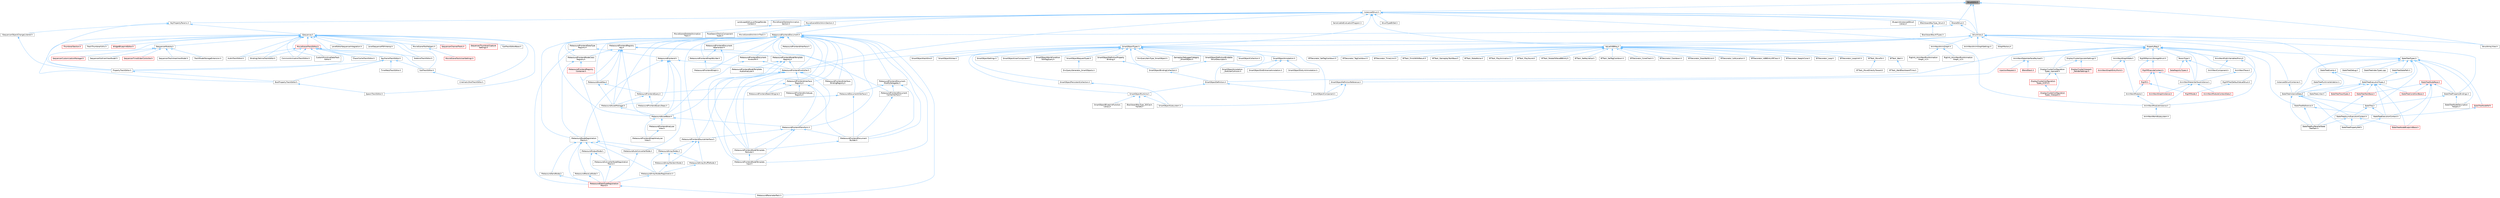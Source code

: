 digraph "StructUtils.h"
{
 // INTERACTIVE_SVG=YES
 // LATEX_PDF_SIZE
  bgcolor="transparent";
  edge [fontname=Helvetica,fontsize=10,labelfontname=Helvetica,labelfontsize=10];
  node [fontname=Helvetica,fontsize=10,shape=box,height=0.2,width=0.4];
  Node1 [id="Node000001",label="StructUtils.h",height=0.2,width=0.4,color="gray40", fillcolor="grey60", style="filled", fontcolor="black",tooltip=" "];
  Node1 -> Node2 [id="edge1_Node000001_Node000002",dir="back",color="steelblue1",style="solid",tooltip=" "];
  Node2 [id="Node000002",label="InstancedStruct.h",height=0.2,width=0.4,color="grey40", fillcolor="white", style="filled",URL="$d6/dc6/StructUtils_2InstancedStruct_8h.html",tooltip=" "];
  Node2 -> Node3 [id="edge2_Node000002_Node000003",dir="back",color="steelblue1",style="solid",tooltip=" "];
  Node3 [id="Node000003",label="AnimNextModuleInstance.h",height=0.2,width=0.4,color="grey40", fillcolor="white", style="filled",URL="$d7/dbe/AnimNextModuleInstance_8h.html",tooltip=" "];
  Node3 -> Node4 [id="edge3_Node000003_Node000004",dir="back",color="steelblue1",style="solid",tooltip=" "];
  Node4 [id="Node000004",label="AnimNextWorldSubsystem.h",height=0.2,width=0.4,color="grey40", fillcolor="white", style="filled",URL="$df/d2f/AnimNextWorldSubsystem_8h.html",tooltip=" "];
  Node2 -> Node5 [id="edge4_Node000002_Node000005",dir="back",color="steelblue1",style="solid",tooltip=" "];
  Node5 [id="Node000005",label="BlackboardKeyType_Struct.h",height=0.2,width=0.4,color="grey40", fillcolor="white", style="filled",URL="$da/df5/BlackboardKeyType__Struct_8h.html",tooltip=" "];
  Node5 -> Node6 [id="edge5_Node000005_Node000006",dir="back",color="steelblue1",style="solid",tooltip=" "];
  Node6 [id="Node000006",label="BlackboardKeyAllTypes.h",height=0.2,width=0.4,color="grey40", fillcolor="white", style="filled",URL="$d5/d34/BlackboardKeyAllTypes_8h.html",tooltip=" "];
  Node2 -> Node7 [id="edge6_Node000002_Node000007",dir="back",color="steelblue1",style="solid",tooltip=" "];
  Node7 [id="Node000007",label="BlueprintInstancedStruct\lLibrary.h",height=0.2,width=0.4,color="grey40", fillcolor="white", style="filled",URL="$d6/dbb/BlueprintInstancedStructLibrary_8h.html",tooltip=" "];
  Node2 -> Node8 [id="edge7_Node000002_Node000008",dir="back",color="steelblue1",style="solid",tooltip=" "];
  Node8 [id="Node000008",label="KeyPropertyParams.h",height=0.2,width=0.4,color="grey40", fillcolor="white", style="filled",URL="$d8/d86/KeyPropertyParams_8h.html",tooltip=" "];
  Node8 -> Node9 [id="edge8_Node000008_Node000009",dir="back",color="steelblue1",style="solid",tooltip=" "];
  Node9 [id="Node000009",label="ISequencer.h",height=0.2,width=0.4,color="grey40", fillcolor="white", style="filled",URL="$d7/d1d/ISequencer_8h.html",tooltip=" "];
  Node9 -> Node10 [id="edge9_Node000009_Node000010",dir="back",color="steelblue1",style="solid",tooltip=" "];
  Node10 [id="Node000010",label="AudioTrackEditor.h",height=0.2,width=0.4,color="grey40", fillcolor="white", style="filled",URL="$dd/d96/AudioTrackEditor_8h.html",tooltip=" "];
  Node9 -> Node11 [id="edge10_Node000009_Node000011",dir="back",color="steelblue1",style="solid",tooltip=" "];
  Node11 [id="Node000011",label="BindingLifetimeTrackEditor.h",height=0.2,width=0.4,color="grey40", fillcolor="white", style="filled",URL="$db/d3c/BindingLifetimeTrackEditor_8h.html",tooltip=" "];
  Node9 -> Node12 [id="edge11_Node000009_Node000012",dir="back",color="steelblue1",style="solid",tooltip=" "];
  Node12 [id="Node000012",label="BoolPropertyTrackEditor.h",height=0.2,width=0.4,color="grey40", fillcolor="white", style="filled",URL="$db/d07/BoolPropertyTrackEditor_8h.html",tooltip=" "];
  Node12 -> Node13 [id="edge12_Node000012_Node000013",dir="back",color="steelblue1",style="solid",tooltip=" "];
  Node13 [id="Node000013",label="SpawnTrackEditor.h",height=0.2,width=0.4,color="grey40", fillcolor="white", style="filled",URL="$d5/dac/SpawnTrackEditor_8h.html",tooltip=" "];
  Node9 -> Node14 [id="edge13_Node000009_Node000014",dir="back",color="steelblue1",style="solid",tooltip=" "];
  Node14 [id="Node000014",label="CinematicShotTrackEditor.h",height=0.2,width=0.4,color="grey40", fillcolor="white", style="filled",URL="$d3/d0c/CinematicShotTrackEditor_8h.html",tooltip=" "];
  Node9 -> Node15 [id="edge14_Node000009_Node000015",dir="back",color="steelblue1",style="solid",tooltip=" "];
  Node15 [id="Node000015",label="CommonAnimationTrackEditor.h",height=0.2,width=0.4,color="grey40", fillcolor="white", style="filled",URL="$d9/d6e/CommonAnimationTrackEditor_8h.html",tooltip=" "];
  Node9 -> Node16 [id="edge15_Node000009_Node000016",dir="back",color="steelblue1",style="solid",tooltip=" "];
  Node16 [id="Node000016",label="CustomPrimitiveDataTrack\lEditor.h",height=0.2,width=0.4,color="grey40", fillcolor="white", style="filled",URL="$dc/d8f/CustomPrimitiveDataTrackEditor_8h.html",tooltip=" "];
  Node9 -> Node17 [id="edge16_Node000009_Node000017",dir="back",color="steelblue1",style="solid",tooltip=" "];
  Node17 [id="Node000017",label="ISequencerModule.h",height=0.2,width=0.4,color="grey40", fillcolor="white", style="filled",URL="$d7/d3b/ISequencerModule_8h.html",tooltip=" "];
  Node17 -> Node18 [id="edge17_Node000017_Node000018",dir="back",color="steelblue1",style="solid",tooltip=" "];
  Node18 [id="Node000018",label="SequencerCustomizationManager.h",height=0.2,width=0.4,color="red", fillcolor="#FFF0F0", style="filled",URL="$dd/dea/SequencerCustomizationManager_8h.html",tooltip=" "];
  Node17 -> Node27 [id="edge18_Node000017_Node000027",dir="back",color="steelblue1",style="solid",tooltip=" "];
  Node27 [id="Node000027",label="SequencerOutlinerViewModel.h",height=0.2,width=0.4,color="grey40", fillcolor="white", style="filled",URL="$da/d12/SequencerOutlinerViewModel_8h.html",tooltip=" "];
  Node17 -> Node29 [id="edge19_Node000017_Node000029",dir="back",color="steelblue1",style="solid",tooltip=" "];
  Node29 [id="Node000029",label="SequencerTimeSliderController.h",height=0.2,width=0.4,color="red", fillcolor="#FFF0F0", style="filled",URL="$d3/d54/SequencerTimeSliderController_8h.html",tooltip=" "];
  Node17 -> Node28 [id="edge20_Node000017_Node000028",dir="back",color="steelblue1",style="solid",tooltip=" "];
  Node28 [id="Node000028",label="SequencerTrackAreaViewModel.h",height=0.2,width=0.4,color="grey40", fillcolor="white", style="filled",URL="$d9/dd2/SequencerTrackAreaViewModel_8h.html",tooltip=" "];
  Node17 -> Node31 [id="edge21_Node000017_Node000031",dir="back",color="steelblue1",style="solid",tooltip=" "];
  Node31 [id="Node000031",label="TrackModelStorageExtension.h",height=0.2,width=0.4,color="grey40", fillcolor="white", style="filled",URL="$d8/d98/TrackModelStorageExtension_8h.html",tooltip=" "];
  Node9 -> Node32 [id="edge22_Node000009_Node000032",dir="back",color="steelblue1",style="solid",tooltip=" "];
  Node32 [id="Node000032",label="KeyframeTrackEditor.h",height=0.2,width=0.4,color="grey40", fillcolor="white", style="filled",URL="$dd/d47/KeyframeTrackEditor_8h.html",tooltip=" "];
  Node32 -> Node12 [id="edge23_Node000032_Node000012",dir="back",color="steelblue1",style="solid",tooltip=" "];
  Node32 -> Node33 [id="edge24_Node000032_Node000033",dir="back",color="steelblue1",style="solid",tooltip=" "];
  Node33 [id="Node000033",label="PropertyTrackEditor.h",height=0.2,width=0.4,color="grey40", fillcolor="white", style="filled",URL="$da/d9a/PropertyTrackEditor_8h.html",tooltip=" "];
  Node33 -> Node12 [id="edge25_Node000033_Node000012",dir="back",color="steelblue1",style="solid",tooltip=" "];
  Node32 -> Node34 [id="edge26_Node000032_Node000034",dir="back",color="steelblue1",style="solid",tooltip=" "];
  Node34 [id="Node000034",label="SubTrackEditor.h",height=0.2,width=0.4,color="grey40", fillcolor="white", style="filled",URL="$d8/d5b/SubTrackEditor_8h.html",tooltip=" "];
  Node34 -> Node14 [id="edge27_Node000034_Node000014",dir="back",color="steelblue1",style="solid",tooltip=" "];
  Node32 -> Node35 [id="edge28_Node000032_Node000035",dir="back",color="steelblue1",style="solid",tooltip=" "];
  Node35 [id="Node000035",label="TimeWarpTrackEditor.h",height=0.2,width=0.4,color="grey40", fillcolor="white", style="filled",URL="$dc/d2e/TimeWarpTrackEditor_8h.html",tooltip=" "];
  Node9 -> Node36 [id="edge29_Node000009_Node000036",dir="back",color="steelblue1",style="solid",tooltip=" "];
  Node36 [id="Node000036",label="LevelEditorSequencerIntegration.h",height=0.2,width=0.4,color="grey40", fillcolor="white", style="filled",URL="$d5/d15/LevelEditorSequencerIntegration_8h.html",tooltip=" "];
  Node9 -> Node37 [id="edge30_Node000009_Node000037",dir="back",color="steelblue1",style="solid",tooltip=" "];
  Node37 [id="Node000037",label="LevelSequenceFBXInterop.h",height=0.2,width=0.4,color="grey40", fillcolor="white", style="filled",URL="$d7/d4f/LevelSequenceFBXInterop_8h.html",tooltip=" "];
  Node9 -> Node38 [id="edge31_Node000009_Node000038",dir="back",color="steelblue1",style="solid",tooltip=" "];
  Node38 [id="Node000038",label="MaterialTrackEditor.h",height=0.2,width=0.4,color="grey40", fillcolor="white", style="filled",URL="$d1/d9f/MaterialTrackEditor_8h.html",tooltip=" "];
  Node9 -> Node39 [id="edge32_Node000009_Node000039",dir="back",color="steelblue1",style="solid",tooltip=" "];
  Node39 [id="Node000039",label="MovieSceneToolHelpers.h",height=0.2,width=0.4,color="grey40", fillcolor="white", style="filled",URL="$d4/d0e/MovieSceneToolHelpers_8h.html",tooltip=" "];
  Node39 -> Node40 [id="edge33_Node000039_Node000040",dir="back",color="steelblue1",style="solid",tooltip=" "];
  Node40 [id="Node000040",label="MovieSceneToolsUserSettings.h",height=0.2,width=0.4,color="red", fillcolor="#FFF0F0", style="filled",URL="$d5/dab/MovieSceneToolsUserSettings_8h.html",tooltip=" "];
  Node9 -> Node44 [id="edge34_Node000009_Node000044",dir="back",color="steelblue1",style="solid",tooltip=" "];
  Node44 [id="Node000044",label="MovieSceneTrackEditor.h",height=0.2,width=0.4,color="red", fillcolor="#FFF0F0", style="filled",URL="$db/d6c/MovieSceneTrackEditor_8h.html",tooltip=" "];
  Node44 -> Node10 [id="edge35_Node000044_Node000010",dir="back",color="steelblue1",style="solid",tooltip=" "];
  Node44 -> Node11 [id="edge36_Node000044_Node000011",dir="back",color="steelblue1",style="solid",tooltip=" "];
  Node44 -> Node45 [id="edge37_Node000044_Node000045",dir="back",color="steelblue1",style="solid",tooltip=" "];
  Node45 [id="Node000045",label="ChaosCacheTrackEditor.h",height=0.2,width=0.4,color="grey40", fillcolor="white", style="filled",URL="$db/d36/ChaosCacheTrackEditor_8h.html",tooltip=" "];
  Node44 -> Node15 [id="edge38_Node000044_Node000015",dir="back",color="steelblue1",style="solid",tooltip=" "];
  Node44 -> Node16 [id="edge39_Node000044_Node000016",dir="back",color="steelblue1",style="solid",tooltip=" "];
  Node44 -> Node32 [id="edge40_Node000044_Node000032",dir="back",color="steelblue1",style="solid",tooltip=" "];
  Node44 -> Node38 [id="edge41_Node000044_Node000038",dir="back",color="steelblue1",style="solid",tooltip=" "];
  Node44 -> Node33 [id="edge42_Node000044_Node000033",dir="back",color="steelblue1",style="solid",tooltip=" "];
  Node44 -> Node34 [id="edge43_Node000044_Node000034",dir="back",color="steelblue1",style="solid",tooltip=" "];
  Node9 -> Node33 [id="edge44_Node000009_Node000033",dir="back",color="steelblue1",style="solid",tooltip=" "];
  Node9 -> Node63 [id="edge45_Node000009_Node000063",dir="back",color="steelblue1",style="solid",tooltip=" "];
  Node63 [id="Node000063",label="SequencerChannelTraits.h",height=0.2,width=0.4,color="red", fillcolor="#FFF0F0", style="filled",URL="$d6/db9/SequencerChannelTraits_8h.html",tooltip=" "];
  Node9 -> Node66 [id="edge46_Node000009_Node000066",dir="back",color="steelblue1",style="solid",tooltip=" "];
  Node66 [id="Node000066",label="SequencerThumbnailCapture\lSettings.h",height=0.2,width=0.4,color="red", fillcolor="#FFF0F0", style="filled",URL="$de/d05/SequencerThumbnailCaptureSettings_8h.html",tooltip=" "];
  Node9 -> Node13 [id="edge47_Node000009_Node000013",dir="back",color="steelblue1",style="solid",tooltip=" "];
  Node9 -> Node34 [id="edge48_Node000009_Node000034",dir="back",color="steelblue1",style="solid",tooltip=" "];
  Node9 -> Node68 [id="edge49_Node000009_Node000068",dir="back",color="steelblue1",style="solid",tooltip=" "];
  Node68 [id="Node000068",label="SubTrackEditorBase.h",height=0.2,width=0.4,color="grey40", fillcolor="white", style="filled",URL="$db/d33/SubTrackEditorBase_8h.html",tooltip=" "];
  Node9 -> Node43 [id="edge50_Node000009_Node000043",dir="back",color="steelblue1",style="solid",tooltip=" "];
  Node43 [id="Node000043",label="ThumbnailSection.h",height=0.2,width=0.4,color="red", fillcolor="#FFF0F0", style="filled",URL="$de/daf/ThumbnailSection_8h.html",tooltip=" "];
  Node9 -> Node69 [id="edge51_Node000009_Node000069",dir="back",color="steelblue1",style="solid",tooltip=" "];
  Node69 [id="Node000069",label="TrackThumbnailUtils.h",height=0.2,width=0.4,color="grey40", fillcolor="white", style="filled",URL="$dc/df4/TrackThumbnailUtils_8h.html",tooltip=" "];
  Node9 -> Node70 [id="edge52_Node000009_Node000070",dir="back",color="steelblue1",style="solid",tooltip=" "];
  Node70 [id="Node000070",label="WidgetBlueprintEditor.h",height=0.2,width=0.4,color="red", fillcolor="#FFF0F0", style="filled",URL="$d6/d04/WidgetBlueprintEditor_8h.html",tooltip=" "];
  Node8 -> Node74 [id="edge53_Node000008_Node000074",dir="back",color="steelblue1",style="solid",tooltip=" "];
  Node74 [id="Node000074",label="ISequencerObjectChangeListener.h",height=0.2,width=0.4,color="grey40", fillcolor="white", style="filled",URL="$dc/d0b/ISequencerObjectChangeListener_8h.html",tooltip=" "];
  Node74 -> Node33 [id="edge54_Node000074_Node000033",dir="back",color="steelblue1",style="solid",tooltip=" "];
  Node8 -> Node33 [id="edge55_Node000008_Node000033",dir="back",color="steelblue1",style="solid",tooltip=" "];
  Node2 -> Node75 [id="edge56_Node000002_Node000075",dir="back",color="steelblue1",style="solid",tooltip=" "];
  Node75 [id="Node000075",label="LandscapeEditLayerMergeRender\lContext.h",height=0.2,width=0.4,color="grey40", fillcolor="white", style="filled",URL="$d1/d40/LandscapeEditLayerMergeRenderContext_8h.html",tooltip=" "];
  Node2 -> Node76 [id="edge57_Node000002_Node000076",dir="back",color="steelblue1",style="solid",tooltip=" "];
  Node76 [id="Node000076",label="MetasoundFrontendController.h",height=0.2,width=0.4,color="grey40", fillcolor="white", style="filled",URL="$d0/d64/MetasoundFrontendController_8h.html",tooltip=" "];
  Node76 -> Node77 [id="edge58_Node000076_Node000077",dir="back",color="steelblue1",style="solid",tooltip=" "];
  Node77 [id="Node000077",label="MetasoundAssetBase.h",height=0.2,width=0.4,color="grey40", fillcolor="white", style="filled",URL="$d5/d81/MetasoundAssetBase_8h.html",tooltip=" "];
  Node77 -> Node78 [id="edge59_Node000077_Node000078",dir="back",color="steelblue1",style="solid",tooltip=" "];
  Node78 [id="Node000078",label="MetasoundFrontendAnalyzer\lView.h",height=0.2,width=0.4,color="grey40", fillcolor="white", style="filled",URL="$d0/d5e/MetasoundFrontendAnalyzerView_8h.html",tooltip=" "];
  Node78 -> Node79 [id="edge60_Node000078_Node000079",dir="back",color="steelblue1",style="solid",tooltip=" "];
  Node79 [id="Node000079",label="MetasoundFrontendGraphAnalyzer\lView.h",height=0.2,width=0.4,color="grey40", fillcolor="white", style="filled",URL="$d6/dd1/MetasoundFrontendGraphAnalyzerView_8h.html",tooltip=" "];
  Node77 -> Node79 [id="edge61_Node000077_Node000079",dir="back",color="steelblue1",style="solid",tooltip=" "];
  Node77 -> Node80 [id="edge62_Node000077_Node000080",dir="back",color="steelblue1",style="solid",tooltip=" "];
  Node80 [id="Node000080",label="MetasoundFrontendTransform.h",height=0.2,width=0.4,color="grey40", fillcolor="white", style="filled",URL="$dc/d48/MetasoundFrontendTransform_8h.html",tooltip=" "];
  Node80 -> Node81 [id="edge63_Node000080_Node000081",dir="back",color="steelblue1",style="solid",tooltip=" "];
  Node81 [id="Node000081",label="MetasoundFrontendDocument\lBuilder.h",height=0.2,width=0.4,color="grey40", fillcolor="white", style="filled",URL="$da/dfa/MetasoundFrontendDocumentBuilder_8h.html",tooltip=" "];
  Node81 -> Node82 [id="edge64_Node000081_Node000082",dir="back",color="steelblue1",style="solid",tooltip=" "];
  Node82 [id="Node000082",label="MetasoundFrontendNodeTemplate\lReroute.h",height=0.2,width=0.4,color="grey40", fillcolor="white", style="filled",URL="$d7/d33/MetasoundFrontendNodeTemplateReroute_8h.html",tooltip=" "];
  Node82 -> Node83 [id="edge65_Node000082_Node000083",dir="back",color="steelblue1",style="solid",tooltip=" "];
  Node83 [id="Node000083",label="MetasoundFrontendNodeTemplate\lInput.h",height=0.2,width=0.4,color="grey40", fillcolor="white", style="filled",URL="$d6/d69/MetasoundFrontendNodeTemplateInput_8h.html",tooltip=" "];
  Node80 -> Node83 [id="edge66_Node000080_Node000083",dir="back",color="steelblue1",style="solid",tooltip=" "];
  Node80 -> Node82 [id="edge67_Node000080_Node000082",dir="back",color="steelblue1",style="solid",tooltip=" "];
  Node80 -> Node84 [id="edge68_Node000080_Node000084",dir="back",color="steelblue1",style="solid",tooltip=" "];
  Node84 [id="Node000084",label="MetasoundFrontendSourceInterface.h",height=0.2,width=0.4,color="grey40", fillcolor="white", style="filled",URL="$de/db5/MetasoundFrontendSourceInterface_8h.html",tooltip=" "];
  Node84 -> Node85 [id="edge69_Node000084_Node000085",dir="back",color="steelblue1",style="solid",tooltip=" "];
  Node85 [id="Node000085",label="MetasoundArrayNodes.h",height=0.2,width=0.4,color="grey40", fillcolor="white", style="filled",URL="$de/d05/MetasoundArrayNodes_8h.html",tooltip=" "];
  Node85 -> Node86 [id="edge70_Node000085_Node000086",dir="back",color="steelblue1",style="solid",tooltip=" "];
  Node86 [id="Node000086",label="MetasoundArrayNodesRegistration.h",height=0.2,width=0.4,color="grey40", fillcolor="white", style="filled",URL="$d2/d35/MetasoundArrayNodesRegistration_8h.html",tooltip=" "];
  Node86 -> Node87 [id="edge71_Node000086_Node000087",dir="back",color="steelblue1",style="solid",tooltip=" "];
  Node87 [id="Node000087",label="MetasoundDataTypeRegistration\lMacro.h",height=0.2,width=0.4,color="red", fillcolor="#FFF0F0", style="filled",URL="$d1/d2b/MetasoundDataTypeRegistrationMacro_8h.html",tooltip=" "];
  Node87 -> Node103 [id="edge72_Node000087_Node000103",dir="back",color="steelblue1",style="solid",tooltip=" "];
  Node103 [id="Node000103",label="MetasoundParameterPack.h",height=0.2,width=0.4,color="grey40", fillcolor="white", style="filled",URL="$d8/d84/MetasoundParameterPack_8h.html",tooltip=" "];
  Node85 -> Node117 [id="edge73_Node000085_Node000117",dir="back",color="steelblue1",style="solid",tooltip=" "];
  Node117 [id="Node000117",label="MetasoundArrayRandomNode.h",height=0.2,width=0.4,color="grey40", fillcolor="white", style="filled",URL="$d3/d94/MetasoundArrayRandomNode_8h.html",tooltip=" "];
  Node117 -> Node86 [id="edge74_Node000117_Node000086",dir="back",color="steelblue1",style="solid",tooltip=" "];
  Node85 -> Node118 [id="edge75_Node000085_Node000118",dir="back",color="steelblue1",style="solid",tooltip=" "];
  Node118 [id="Node000118",label="MetasoundArrayShuffleNode.h",height=0.2,width=0.4,color="grey40", fillcolor="white", style="filled",URL="$db/dcb/MetasoundArrayShuffleNode_8h.html",tooltip=" "];
  Node118 -> Node86 [id="edge76_Node000118_Node000086",dir="back",color="steelblue1",style="solid",tooltip=" "];
  Node84 -> Node117 [id="edge77_Node000084_Node000117",dir="back",color="steelblue1",style="solid",tooltip=" "];
  Node84 -> Node118 [id="edge78_Node000084_Node000118",dir="back",color="steelblue1",style="solid",tooltip=" "];
  Node76 -> Node119 [id="edge79_Node000076_Node000119",dir="back",color="steelblue1",style="solid",tooltip=" "];
  Node119 [id="Node000119",label="MetasoundFrontendInterface\lBindingRegistry.h",height=0.2,width=0.4,color="grey40", fillcolor="white", style="filled",URL="$da/de4/MetasoundFrontendInterfaceBindingRegistry_8h.html",tooltip=" "];
  Node76 -> Node120 [id="edge80_Node000076_Node000120",dir="back",color="steelblue1",style="solid",tooltip=" "];
  Node120 [id="Node000120",label="MetasoundFrontendInterface\lRegistry.h",height=0.2,width=0.4,color="grey40", fillcolor="white", style="filled",URL="$d7/d91/MetasoundFrontendInterfaceRegistry_8h.html",tooltip=" "];
  Node120 -> Node121 [id="edge81_Node000120_Node000121",dir="back",color="steelblue1",style="solid",tooltip=" "];
  Node121 [id="Node000121",label="MetasoundFrontendArchetype\lRegistry.h",height=0.2,width=0.4,color="grey40", fillcolor="white", style="filled",URL="$db/d0e/MetasoundFrontendArchetypeRegistry_8h.html",tooltip=" "];
  Node120 -> Node81 [id="edge82_Node000120_Node000081",dir="back",color="steelblue1",style="solid",tooltip=" "];
  Node120 -> Node122 [id="edge83_Node000120_Node000122",dir="back",color="steelblue1",style="solid",tooltip=" "];
  Node122 [id="Node000122",label="MetasoundFrontendQuery.h",height=0.2,width=0.4,color="grey40", fillcolor="white", style="filled",URL="$d6/dba/MetasoundFrontendQuery_8h.html",tooltip=" "];
  Node122 -> Node123 [id="edge84_Node000122_Node000123",dir="back",color="steelblue1",style="solid",tooltip=" "];
  Node123 [id="Node000123",label="MetasoundAssetManager.h",height=0.2,width=0.4,color="grey40", fillcolor="white", style="filled",URL="$dd/da3/MetasoundAssetManager_8h.html",tooltip=" "];
  Node123 -> Node77 [id="edge85_Node000123_Node000077",dir="back",color="steelblue1",style="solid",tooltip=" "];
  Node122 -> Node124 [id="edge86_Node000122_Node000124",dir="back",color="steelblue1",style="solid",tooltip=" "];
  Node124 [id="Node000124",label="MetasoundFrontendQuerySteps.h",height=0.2,width=0.4,color="grey40", fillcolor="white", style="filled",URL="$d1/d63/MetasoundFrontendQuerySteps_8h.html",tooltip=" "];
  Node120 -> Node125 [id="edge87_Node000120_Node000125",dir="back",color="steelblue1",style="solid",tooltip=" "];
  Node125 [id="Node000125",label="MetasoundFrontendSearchEngine.h",height=0.2,width=0.4,color="grey40", fillcolor="white", style="filled",URL="$d3/de8/MetasoundFrontendSearchEngine_8h.html",tooltip=" "];
  Node120 -> Node80 [id="edge88_Node000120_Node000080",dir="back",color="steelblue1",style="solid",tooltip=" "];
  Node76 -> Node83 [id="edge89_Node000076_Node000083",dir="back",color="steelblue1",style="solid",tooltip=" "];
  Node76 -> Node82 [id="edge90_Node000076_Node000082",dir="back",color="steelblue1",style="solid",tooltip=" "];
  Node76 -> Node84 [id="edge91_Node000076_Node000084",dir="back",color="steelblue1",style="solid",tooltip=" "];
  Node76 -> Node80 [id="edge92_Node000076_Node000080",dir="back",color="steelblue1",style="solid",tooltip=" "];
  Node2 -> Node126 [id="edge93_Node000002_Node000126",dir="back",color="steelblue1",style="solid",tooltip=" "];
  Node126 [id="Node000126",label="MetasoundFrontendDocument.h",height=0.2,width=0.4,color="grey40", fillcolor="white", style="filled",URL="$d2/de7/MetasoundFrontendDocument_8h.html",tooltip=" "];
  Node126 -> Node77 [id="edge94_Node000126_Node000077",dir="back",color="steelblue1",style="solid",tooltip=" "];
  Node126 -> Node127 [id="edge95_Node000126_Node000127",dir="back",color="steelblue1",style="solid",tooltip=" "];
  Node127 [id="Node000127",label="MetasoundAssetKey.h",height=0.2,width=0.4,color="grey40", fillcolor="white", style="filled",URL="$d9/d63/MetasoundAssetKey_8h.html",tooltip=" "];
  Node127 -> Node123 [id="edge96_Node000127_Node000123",dir="back",color="steelblue1",style="solid",tooltip=" "];
  Node127 -> Node122 [id="edge97_Node000127_Node000122",dir="back",color="steelblue1",style="solid",tooltip=" "];
  Node126 -> Node123 [id="edge98_Node000126_Node000123",dir="back",color="steelblue1",style="solid",tooltip=" "];
  Node126 -> Node128 [id="edge99_Node000126_Node000128",dir="back",color="steelblue1",style="solid",tooltip=" "];
  Node128 [id="Node000128",label="MetasoundDocumentInterface.h",height=0.2,width=0.4,color="grey40", fillcolor="white", style="filled",URL="$dd/dfb/MetasoundDocumentInterface_8h.html",tooltip=" "];
  Node128 -> Node123 [id="edge100_Node000128_Node000123",dir="back",color="steelblue1",style="solid",tooltip=" "];
  Node128 -> Node81 [id="edge101_Node000128_Node000081",dir="back",color="steelblue1",style="solid",tooltip=" "];
  Node126 -> Node129 [id="edge102_Node000126_Node000129",dir="back",color="steelblue1",style="solid",tooltip=" "];
  Node129 [id="Node000129",label="MetasoundFrontend.h",height=0.2,width=0.4,color="grey40", fillcolor="white", style="filled",URL="$d4/d31/MetasoundFrontend_8h.html",tooltip=" "];
  Node129 -> Node77 [id="edge103_Node000129_Node000077",dir="back",color="steelblue1",style="solid",tooltip=" "];
  Node129 -> Node130 [id="edge104_Node000129_Node000130",dir="back",color="steelblue1",style="solid",tooltip=" "];
  Node130 [id="Node000130",label="MetasoundAutoConverterNode.h",height=0.2,width=0.4,color="grey40", fillcolor="white", style="filled",URL="$de/d7e/MetasoundAutoConverterNode_8h.html",tooltip=" "];
  Node130 -> Node87 [id="edge105_Node000130_Node000087",dir="back",color="steelblue1",style="solid",tooltip=" "];
  Node129 -> Node76 [id="edge106_Node000129_Node000076",dir="back",color="steelblue1",style="solid",tooltip=" "];
  Node129 -> Node124 [id="edge107_Node000129_Node000124",dir="back",color="steelblue1",style="solid",tooltip=" "];
  Node129 -> Node131 [id="edge108_Node000129_Node000131",dir="back",color="steelblue1",style="solid",tooltip=" "];
  Node131 [id="Node000131",label="MetasoundNodeRegistration\lMacro.h",height=0.2,width=0.4,color="grey40", fillcolor="white", style="filled",URL="$d3/d0b/MetasoundNodeRegistrationMacro_8h.html",tooltip=" "];
  Node131 -> Node85 [id="edge109_Node000131_Node000085",dir="back",color="steelblue1",style="solid",tooltip=" "];
  Node131 -> Node86 [id="edge110_Node000131_Node000086",dir="back",color="steelblue1",style="solid",tooltip=" "];
  Node131 -> Node130 [id="edge111_Node000131_Node000130",dir="back",color="steelblue1",style="solid",tooltip=" "];
  Node131 -> Node87 [id="edge112_Node000131_Node000087",dir="back",color="steelblue1",style="solid",tooltip=" "];
  Node131 -> Node132 [id="edge113_Node000131_Node000132",dir="back",color="steelblue1",style="solid",tooltip=" "];
  Node132 [id="Node000132",label="MetasoundOutputNode.h",height=0.2,width=0.4,color="grey40", fillcolor="white", style="filled",URL="$d5/d06/MetasoundOutputNode_8h.html",tooltip=" "];
  Node132 -> Node133 [id="edge114_Node000132_Node000133",dir="back",color="steelblue1",style="solid",tooltip=" "];
  Node133 [id="Node000133",label="MetasoundConverterNodeRegistration\lMacro.h",height=0.2,width=0.4,color="grey40", fillcolor="white", style="filled",URL="$d1/de5/MetasoundConverterNodeRegistrationMacro_8h.html",tooltip=" "];
  Node133 -> Node87 [id="edge115_Node000133_Node000087",dir="back",color="steelblue1",style="solid",tooltip=" "];
  Node132 -> Node87 [id="edge116_Node000132_Node000087",dir="back",color="steelblue1",style="solid",tooltip=" "];
  Node131 -> Node134 [id="edge117_Node000131_Node000134",dir="back",color="steelblue1",style="solid",tooltip=" "];
  Node134 [id="Node000134",label="MetasoundReceiveNode.h",height=0.2,width=0.4,color="grey40", fillcolor="white", style="filled",URL="$d3/d08/MetasoundReceiveNode_8h.html",tooltip=" "];
  Node134 -> Node87 [id="edge118_Node000134_Node000087",dir="back",color="steelblue1",style="solid",tooltip=" "];
  Node131 -> Node135 [id="edge119_Node000131_Node000135",dir="back",color="steelblue1",style="solid",tooltip=" "];
  Node135 [id="Node000135",label="MetasoundSendNode.h",height=0.2,width=0.4,color="grey40", fillcolor="white", style="filled",URL="$dc/dca/MetasoundSendNode_8h.html",tooltip=" "];
  Node135 -> Node87 [id="edge120_Node000135_Node000087",dir="back",color="steelblue1",style="solid",tooltip=" "];
  Node126 -> Node76 [id="edge121_Node000126_Node000076",dir="back",color="steelblue1",style="solid",tooltip=" "];
  Node126 -> Node136 [id="edge122_Node000126_Node000136",dir="back",color="steelblue1",style="solid",tooltip=" "];
  Node136 [id="Node000136",label="MetasoundFrontendDataType\lRegistry.h",height=0.2,width=0.4,color="grey40", fillcolor="white", style="filled",URL="$d3/d48/MetasoundFrontendDataTypeRegistry_8h.html",tooltip=" "];
  Node136 -> Node87 [id="edge123_Node000136_Node000087",dir="back",color="steelblue1",style="solid",tooltip=" "];
  Node136 -> Node129 [id="edge124_Node000136_Node000129",dir="back",color="steelblue1",style="solid",tooltip=" "];
  Node126 -> Node137 [id="edge125_Node000126_Node000137",dir="back",color="steelblue1",style="solid",tooltip=" "];
  Node137 [id="Node000137",label="MetasoundFrontendDocument\lAccessPtr.h",height=0.2,width=0.4,color="grey40", fillcolor="white", style="filled",URL="$d6/daa/MetasoundFrontendDocumentAccessPtr_8h.html",tooltip=" "];
  Node137 -> Node77 [id="edge126_Node000137_Node000077",dir="back",color="steelblue1",style="solid",tooltip=" "];
  Node137 -> Node76 [id="edge127_Node000137_Node000076",dir="back",color="steelblue1",style="solid",tooltip=" "];
  Node126 -> Node81 [id="edge128_Node000126_Node000081",dir="back",color="steelblue1",style="solid",tooltip=" "];
  Node126 -> Node138 [id="edge129_Node000126_Node000138",dir="back",color="steelblue1",style="solid",tooltip=" "];
  Node138 [id="Node000138",label="MetasoundFrontendDocument\lIdGenerator.h",height=0.2,width=0.4,color="grey40", fillcolor="white", style="filled",URL="$dc/d7e/MetasoundFrontendDocumentIdGenerator_8h.html",tooltip=" "];
  Node138 -> Node139 [id="edge130_Node000138_Node000139",dir="back",color="steelblue1",style="solid",tooltip=" "];
  Node139 [id="Node000139",label="MetasoundFrontendGraph.h",height=0.2,width=0.4,color="grey40", fillcolor="white", style="filled",URL="$db/d4b/MetasoundFrontendGraph_8h.html",tooltip=" "];
  Node138 -> Node140 [id="edge131_Node000138_Node000140",dir="back",color="steelblue1",style="solid",tooltip=" "];
  Node140 [id="Node000140",label="MetasoundFrontendGraphBuilder.h",height=0.2,width=0.4,color="grey40", fillcolor="white", style="filled",URL="$d4/d98/MetasoundFrontendGraphBuilder_8h.html",tooltip=" "];
  Node140 -> Node139 [id="edge132_Node000140_Node000139",dir="back",color="steelblue1",style="solid",tooltip=" "];
  Node126 -> Node141 [id="edge133_Node000126_Node000141",dir="back",color="steelblue1",style="solid",tooltip=" "];
  Node141 [id="Node000141",label="MetasoundFrontendDocument\lModifyDelegates.h",height=0.2,width=0.4,color="grey40", fillcolor="white", style="filled",URL="$d8/dfc/MetasoundFrontendDocumentModifyDelegates_8h.html",tooltip=" "];
  Node141 -> Node128 [id="edge134_Node000141_Node000128",dir="back",color="steelblue1",style="solid",tooltip=" "];
  Node141 -> Node81 [id="edge135_Node000141_Node000081",dir="back",color="steelblue1",style="solid",tooltip=" "];
  Node141 -> Node142 [id="edge136_Node000141_Node000142",dir="back",color="steelblue1",style="solid",tooltip=" "];
  Node142 [id="Node000142",label="MetasoundFrontendDocument\lCacheInterface.h",height=0.2,width=0.4,color="grey40", fillcolor="white", style="filled",URL="$d9/d74/MetasoundFrontendDocumentCacheInterface_8h.html",tooltip=" "];
  Node142 -> Node81 [id="edge137_Node000142_Node000081",dir="back",color="steelblue1",style="solid",tooltip=" "];
  Node126 -> Node139 [id="edge138_Node000126_Node000139",dir="back",color="steelblue1",style="solid",tooltip=" "];
  Node126 -> Node140 [id="edge139_Node000126_Node000140",dir="back",color="steelblue1",style="solid",tooltip=" "];
  Node126 -> Node143 [id="edge140_Node000126_Node000143",dir="back",color="steelblue1",style="solid",tooltip=" "];
  Node143 [id="Node000143",label="MetasoundFrontendInterface.h",height=0.2,width=0.4,color="grey40", fillcolor="white", style="filled",URL="$df/d45/MetasoundFrontendInterface_8h.html",tooltip=" "];
  Node126 -> Node119 [id="edge141_Node000126_Node000119",dir="back",color="steelblue1",style="solid",tooltip=" "];
  Node126 -> Node120 [id="edge142_Node000126_Node000120",dir="back",color="steelblue1",style="solid",tooltip=" "];
  Node126 -> Node144 [id="edge143_Node000126_Node000144",dir="back",color="steelblue1",style="solid",tooltip=" "];
  Node144 [id="Node000144",label="MetasoundFrontendNodeClass\lRegistry.h",height=0.2,width=0.4,color="grey40", fillcolor="white", style="filled",URL="$d3/d29/MetasoundFrontendNodeClassRegistry_8h.html",tooltip=" "];
  Node144 -> Node145 [id="edge144_Node000144_Node000145",dir="back",color="steelblue1",style="solid",tooltip=" "];
  Node145 [id="Node000145",label="MetasoundFrontendRegistry\lContainer.h",height=0.2,width=0.4,color="red", fillcolor="#FFF0F0", style="filled",URL="$dd/d2f/MetasoundFrontendRegistryContainer_8h.html",tooltip=" "];
  Node144 -> Node131 [id="edge145_Node000144_Node000131",dir="back",color="steelblue1",style="solid",tooltip=" "];
  Node126 -> Node83 [id="edge146_Node000126_Node000083",dir="back",color="steelblue1",style="solid",tooltip=" "];
  Node126 -> Node148 [id="edge147_Node000126_Node000148",dir="back",color="steelblue1",style="solid",tooltip=" "];
  Node148 [id="Node000148",label="MetasoundFrontendNodeTemplate\lRegistry.h",height=0.2,width=0.4,color="grey40", fillcolor="white", style="filled",URL="$d8/da9/MetasoundFrontendNodeTemplateRegistry_8h.html",tooltip=" "];
  Node148 -> Node76 [id="edge148_Node000148_Node000076",dir="back",color="steelblue1",style="solid",tooltip=" "];
  Node148 -> Node149 [id="edge149_Node000148_Node000149",dir="back",color="steelblue1",style="solid",tooltip=" "];
  Node149 [id="Node000149",label="MetasoundFrontendNodeTemplate\lAudioAnalyzer.h",height=0.2,width=0.4,color="grey40", fillcolor="white", style="filled",URL="$d7/dea/MetasoundFrontendNodeTemplateAudioAnalyzer_8h.html",tooltip=" "];
  Node148 -> Node83 [id="edge150_Node000148_Node000083",dir="back",color="steelblue1",style="solid",tooltip=" "];
  Node148 -> Node82 [id="edge151_Node000148_Node000082",dir="back",color="steelblue1",style="solid",tooltip=" "];
  Node126 -> Node82 [id="edge152_Node000126_Node000082",dir="back",color="steelblue1",style="solid",tooltip=" "];
  Node126 -> Node122 [id="edge153_Node000126_Node000122",dir="back",color="steelblue1",style="solid",tooltip=" "];
  Node126 -> Node150 [id="edge154_Node000126_Node000150",dir="back",color="steelblue1",style="solid",tooltip=" "];
  Node150 [id="Node000150",label="MetasoundFrontendRegistry\lKey.h",height=0.2,width=0.4,color="grey40", fillcolor="white", style="filled",URL="$d2/dfa/MetasoundFrontendRegistryKey_8h.html",tooltip=" "];
  Node150 -> Node77 [id="edge155_Node000150_Node000077",dir="back",color="steelblue1",style="solid",tooltip=" "];
  Node150 -> Node127 [id="edge156_Node000150_Node000127",dir="back",color="steelblue1",style="solid",tooltip=" "];
  Node150 -> Node123 [id="edge157_Node000150_Node000123",dir="back",color="steelblue1",style="solid",tooltip=" "];
  Node150 -> Node133 [id="edge158_Node000150_Node000133",dir="back",color="steelblue1",style="solid",tooltip=" "];
  Node150 -> Node142 [id="edge159_Node000150_Node000142",dir="back",color="steelblue1",style="solid",tooltip=" "];
  Node150 -> Node144 [id="edge160_Node000150_Node000144",dir="back",color="steelblue1",style="solid",tooltip=" "];
  Node150 -> Node148 [id="edge161_Node000150_Node000148",dir="back",color="steelblue1",style="solid",tooltip=" "];
  Node126 -> Node125 [id="edge162_Node000126_Node000125",dir="back",color="steelblue1",style="solid",tooltip=" "];
  Node126 -> Node84 [id="edge163_Node000126_Node000084",dir="back",color="steelblue1",style="solid",tooltip=" "];
  Node126 -> Node80 [id="edge164_Node000126_Node000080",dir="back",color="steelblue1",style="solid",tooltip=" "];
  Node126 -> Node131 [id="edge165_Node000126_Node000131",dir="back",color="steelblue1",style="solid",tooltip=" "];
  Node126 -> Node103 [id="edge166_Node000126_Node000103",dir="back",color="steelblue1",style="solid",tooltip=" "];
  Node2 -> Node151 [id="edge167_Node000002_Node000151",dir="back",color="steelblue1",style="solid",tooltip=" "];
  Node151 [id="Node000151",label="MovieSceneSkeletalAnimation\lSection.h",height=0.2,width=0.4,color="grey40", fillcolor="white", style="filled",URL="$de/d52/MovieSceneSkeletalAnimationSection_8h.html",tooltip=" "];
  Node151 -> Node152 [id="edge168_Node000151_Node000152",dir="back",color="steelblue1",style="solid",tooltip=" "];
  Node152 [id="Node000152",label="MovieSceneSkeletalAnimation\lTrack.h",height=0.2,width=0.4,color="grey40", fillcolor="white", style="filled",URL="$d1/dcb/MovieSceneSkeletalAnimationTrack_8h.html",tooltip=" "];
  Node2 -> Node153 [id="edge169_Node000002_Node000153",dir="back",color="steelblue1",style="solid",tooltip=" "];
  Node153 [id="Node000153",label="MovieSceneStitchAnimSection.h",height=0.2,width=0.4,color="grey40", fillcolor="white", style="filled",URL="$de/d74/MovieSceneStitchAnimSection_8h.html",tooltip=" "];
  Node153 -> Node154 [id="edge170_Node000153_Node000154",dir="back",color="steelblue1",style="solid",tooltip=" "];
  Node154 [id="Node000154",label="MovieSceneStitchAnimTrack.h",height=0.2,width=0.4,color="grey40", fillcolor="white", style="filled",URL="$d3/d17/MovieSceneStitchAnimTrack_8h.html",tooltip=" "];
  Node153 -> Node155 [id="edge171_Node000153_Node000155",dir="back",color="steelblue1",style="solid",tooltip=" "];
  Node155 [id="Node000155",label="PoseSearchTracksComponent\lTypes.h",height=0.2,width=0.4,color="grey40", fillcolor="white", style="filled",URL="$d8/d7d/PoseSearchTracksComponentTypes_8h.html",tooltip=" "];
  Node2 -> Node156 [id="edge172_Node000002_Node000156",dir="back",color="steelblue1",style="solid",tooltip=" "];
  Node156 [id="Node000156",label="SerializableEvaluationProgram.h",height=0.2,width=0.4,color="grey40", fillcolor="white", style="filled",URL="$d8/d79/SerializableEvaluationProgram_8h.html",tooltip=" "];
  Node2 -> Node157 [id="edge173_Node000002_Node000157",dir="back",color="steelblue1",style="solid",tooltip=" "];
  Node157 [id="Node000157",label="SharedStruct.h",height=0.2,width=0.4,color="grey40", fillcolor="white", style="filled",URL="$d6/da1/StructUtils_2SharedStruct_8h.html",tooltip=" "];
  Node157 -> Node126 [id="edge174_Node000157_Node000126",dir="back",color="steelblue1",style="solid",tooltip=" "];
  Node157 -> Node158 [id="edge175_Node000157_Node000158",dir="back",color="steelblue1",style="solid",tooltip=" "];
  Node158 [id="Node000158",label="StructView.h",height=0.2,width=0.4,color="grey40", fillcolor="white", style="filled",URL="$d6/d2a/StructUtils_2StructView_8h.html",tooltip=" "];
  Node158 -> Node159 [id="edge176_Node000158_Node000159",dir="back",color="steelblue1",style="solid",tooltip=" "];
  Node159 [id="Node000159",label="AnimNextAnimGraph.h",height=0.2,width=0.4,color="grey40", fillcolor="white", style="filled",URL="$df/daf/AnimNextAnimGraph_8h.html",tooltip=" "];
  Node159 -> Node160 [id="edge177_Node000159_Node000160",dir="back",color="steelblue1",style="solid",tooltip=" "];
  Node160 [id="Node000160",label="RigUnit_AnimNextRunAnimation\lGraph_v1.h",height=0.2,width=0.4,color="grey40", fillcolor="white", style="filled",URL="$d1/df7/RigUnit__AnimNextRunAnimationGraph__v1_8h.html",tooltip=" "];
  Node159 -> Node161 [id="edge178_Node000159_Node000161",dir="back",color="steelblue1",style="solid",tooltip=" "];
  Node161 [id="Node000161",label="RigUnit_AnimNextRunAnimation\lGraph_v2.h",height=0.2,width=0.4,color="grey40", fillcolor="white", style="filled",URL="$d6/d84/RigUnit__AnimNextRunAnimationGraph__v2_8h.html",tooltip=" "];
  Node158 -> Node162 [id="edge179_Node000158_Node000162",dir="back",color="steelblue1",style="solid",tooltip=" "];
  Node162 [id="Node000162",label="AnimNextAnimGraphSettings.h",height=0.2,width=0.4,color="grey40", fillcolor="white", style="filled",URL="$d9/da8/AnimNextAnimGraphSettings_8h.html",tooltip=" "];
  Node158 -> Node163 [id="edge180_Node000158_Node000163",dir="back",color="steelblue1",style="solid",tooltip=" "];
  Node163 [id="Node000163",label="IGraphFactory.h",height=0.2,width=0.4,color="grey40", fillcolor="white", style="filled",URL="$d0/d51/IGraphFactory_8h.html",tooltip=" "];
  Node158 -> Node164 [id="edge181_Node000158_Node000164",dir="back",color="steelblue1",style="solid",tooltip=" "];
  Node164 [id="Node000164",label="InstancedStructContainer.h",height=0.2,width=0.4,color="grey40", fillcolor="white", style="filled",URL="$dc/df3/StructUtils_2InstancedStructContainer_8h.html",tooltip=" "];
  Node164 -> Node165 [id="edge182_Node000164_Node000165",dir="back",color="steelblue1",style="solid",tooltip=" "];
  Node165 [id="Node000165",label="StateTreeInstanceData.h",height=0.2,width=0.4,color="grey40", fillcolor="white", style="filled",URL="$de/da1/StateTreeInstanceData_8h.html",tooltip=" "];
  Node165 -> Node166 [id="edge183_Node000165_Node000166",dir="back",color="steelblue1",style="solid",tooltip=" "];
  Node166 [id="Node000166",label="StateTree.h",height=0.2,width=0.4,color="grey40", fillcolor="white", style="filled",URL="$de/d30/StateTree_8h.html",tooltip=" "];
  Node166 -> Node167 [id="edge184_Node000166_Node000167",dir="back",color="steelblue1",style="solid",tooltip=" "];
  Node167 [id="Node000167",label="StateTreeAsyncExecutionContext.h",height=0.2,width=0.4,color="grey40", fillcolor="white", style="filled",URL="$dd/d7b/StateTreeAsyncExecutionContext_8h.html",tooltip=" "];
  Node167 -> Node168 [id="edge185_Node000167_Node000168",dir="back",color="steelblue1",style="solid",tooltip=" "];
  Node168 [id="Node000168",label="StateTreeNodeBlueprintBase.h",height=0.2,width=0.4,color="red", fillcolor="#FFF0F0", style="filled",URL="$d8/d2c/StateTreeNodeBlueprintBase_8h.html",tooltip=" "];
  Node167 -> Node173 [id="edge186_Node000167_Node000173",dir="back",color="steelblue1",style="solid",tooltip=" "];
  Node173 [id="Node000173",label="StateTreePropertyRef.h",height=0.2,width=0.4,color="grey40", fillcolor="white", style="filled",URL="$dd/dae/StateTreePropertyRef_8h.html",tooltip=" "];
  Node167 -> Node174 [id="edge187_Node000167_Node000174",dir="back",color="steelblue1",style="solid",tooltip=" "];
  Node174 [id="Node000174",label="StateTreeRunParallelState\lTreeTask.h",height=0.2,width=0.4,color="grey40", fillcolor="white", style="filled",URL="$d0/d11/StateTreeRunParallelStateTreeTask_8h.html",tooltip=" "];
  Node166 -> Node175 [id="edge188_Node000166_Node000175",dir="back",color="steelblue1",style="solid",tooltip=" "];
  Node175 [id="Node000175",label="StateTreeExecutionContext.h",height=0.2,width=0.4,color="grey40", fillcolor="white", style="filled",URL="$d0/d75/StateTreeExecutionContext_8h.html",tooltip=" "];
  Node175 -> Node173 [id="edge189_Node000175_Node000173",dir="back",color="steelblue1",style="solid",tooltip=" "];
  Node165 -> Node167 [id="edge190_Node000165_Node000167",dir="back",color="steelblue1",style="solid",tooltip=" "];
  Node165 -> Node173 [id="edge191_Node000165_Node000173",dir="back",color="steelblue1",style="solid",tooltip=" "];
  Node165 -> Node174 [id="edge192_Node000165_Node000174",dir="back",color="steelblue1",style="solid",tooltip=" "];
  Node158 -> Node76 [id="edge193_Node000158_Node000076",dir="back",color="steelblue1",style="solid",tooltip=" "];
  Node158 -> Node176 [id="edge194_Node000158_Node000176",dir="back",color="steelblue1",style="solid",tooltip=" "];
  Node176 [id="Node000176",label="PropertyBag.h",height=0.2,width=0.4,color="grey40", fillcolor="white", style="filled",URL="$de/d60/StructUtils_2PropertyBag_8h.html",tooltip=" "];
  Node176 -> Node177 [id="edge195_Node000176_Node000177",dir="back",color="steelblue1",style="solid",tooltip=" "];
  Node177 [id="Node000177",label="AnimNextDataInterfaceInstance.h",height=0.2,width=0.4,color="grey40", fillcolor="white", style="filled",URL="$d4/dc0/AnimNextDataInterfaceInstance_8h.html",tooltip=" "];
  Node177 -> Node178 [id="edge196_Node000177_Node000178",dir="back",color="steelblue1",style="solid",tooltip=" "];
  Node178 [id="Node000178",label="AnimNextGraphInstance.h",height=0.2,width=0.4,color="red", fillcolor="#FFF0F0", style="filled",URL="$df/d5e/AnimNextGraphInstance_8h.html",tooltip=" "];
  Node177 -> Node192 [id="edge197_Node000177_Node000192",dir="back",color="steelblue1",style="solid",tooltip=" "];
  Node192 [id="Node000192",label="AnimNextModuleContextData.h",height=0.2,width=0.4,color="red", fillcolor="#FFF0F0", style="filled",URL="$d8/d3c/AnimNextModuleContextData_8h.html",tooltip=" "];
  Node177 -> Node3 [id="edge198_Node000177_Node000003",dir="back",color="steelblue1",style="solid",tooltip=" "];
  Node176 -> Node212 [id="edge199_Node000176_Node000212",dir="back",color="steelblue1",style="solid",tooltip=" "];
  Node212 [id="Node000212",label="AnimNextDataInterfacePayload.h",height=0.2,width=0.4,color="grey40", fillcolor="white", style="filled",URL="$df/d39/AnimNextDataInterfacePayload_8h.html",tooltip=" "];
  Node212 -> Node213 [id="edge200_Node000212_Node000213",dir="back",color="steelblue1",style="solid",tooltip=" "];
  Node213 [id="Node000213",label="IBlendStack.h",height=0.2,width=0.4,color="red", fillcolor="#FFF0F0", style="filled",URL="$df/d73/IBlendStack_8h.html",tooltip=" "];
  Node212 -> Node214 [id="edge201_Node000212_Node000214",dir="back",color="steelblue1",style="solid",tooltip=" "];
  Node214 [id="Node000214",label="InjectionRequest.h",height=0.2,width=0.4,color="red", fillcolor="#FFF0F0", style="filled",URL="$df/d85/InjectionRequest_8h.html",tooltip=" "];
  Node176 -> Node218 [id="edge202_Node000176_Node000218",dir="back",color="steelblue1",style="solid",tooltip=" "];
  Node218 [id="Node000218",label="AnimNextGraphState.h",height=0.2,width=0.4,color="grey40", fillcolor="white", style="filled",URL="$d5/d54/AnimNextGraphState_8h.html",tooltip=" "];
  Node218 -> Node219 [id="edge203_Node000218_Node000219",dir="back",color="steelblue1",style="solid",tooltip=" "];
  Node219 [id="Node000219",label="AnimNextGraphEntryPoint.h",height=0.2,width=0.4,color="red", fillcolor="#FFF0F0", style="filled",URL="$db/d5b/AnimNextGraphEntryPoint_8h.html",tooltip=" "];
  Node218 -> Node221 [id="edge204_Node000218_Node000221",dir="back",color="steelblue1",style="solid",tooltip=" "];
  Node221 [id="Node000221",label="AnimNextModule.h",height=0.2,width=0.4,color="grey40", fillcolor="white", style="filled",URL="$d1/dac/AnimNextModule_8h.html",tooltip=" "];
  Node221 -> Node3 [id="edge205_Node000221_Node000003",dir="back",color="steelblue1",style="solid",tooltip=" "];
  Node176 -> Node222 [id="edge206_Node000176_Node000222",dir="back",color="steelblue1",style="solid",tooltip=" "];
  Node222 [id="Node000222",label="AnimNextPublicVariablesProxy.h",height=0.2,width=0.4,color="grey40", fillcolor="white", style="filled",URL="$dc/de4/AnimNextPublicVariablesProxy_8h.html",tooltip=" "];
  Node222 -> Node223 [id="edge207_Node000222_Node000223",dir="back",color="steelblue1",style="solid",tooltip=" "];
  Node223 [id="Node000223",label="AnimNextComponent.h",height=0.2,width=0.4,color="grey40", fillcolor="white", style="filled",URL="$d2/d67/AnimNextComponent_8h.html",tooltip=" "];
  Node222 -> Node3 [id="edge208_Node000222_Node000003",dir="back",color="steelblue1",style="solid",tooltip=" "];
  Node176 -> Node224 [id="edge209_Node000176_Node000224",dir="back",color="steelblue1",style="solid",tooltip=" "];
  Node224 [id="Node000224",label="AnimNextTrace.h",height=0.2,width=0.4,color="grey40", fillcolor="white", style="filled",URL="$d5/d1d/AnimNextTrace_8h.html",tooltip=" "];
  Node224 -> Node177 [id="edge210_Node000224_Node000177",dir="back",color="steelblue1",style="solid",tooltip=" "];
  Node176 -> Node225 [id="edge211_Node000176_Node000225",dir="back",color="steelblue1",style="solid",tooltip=" "];
  Node225 [id="Node000225",label="DisplayClusterConfiguration\lTypes_Upscaler.h",height=0.2,width=0.4,color="grey40", fillcolor="white", style="filled",URL="$d8/d0f/DisplayClusterConfigurationTypes__Upscaler_8h.html",tooltip=" "];
  Node225 -> Node226 [id="edge212_Node000225_Node000226",dir="back",color="steelblue1",style="solid",tooltip=" "];
  Node226 [id="Node000226",label="DisplayClusterConfiguration\lTypes_ICVFX.h",height=0.2,width=0.4,color="red", fillcolor="#FFF0F0", style="filled",URL="$d3/dc4/DisplayClusterConfigurationTypes__ICVFX_8h.html",tooltip=" "];
  Node226 -> Node237 [id="edge213_Node000226_Node000237",dir="back",color="steelblue1",style="solid",tooltip=" "];
  Node237 [id="Node000237",label="DisplayClusterConfiguration\lTypes_Viewport.h",height=0.2,width=0.4,color="red", fillcolor="#FFF0F0", style="filled",URL="$d1/d6b/DisplayClusterConfigurationTypes__Viewport_8h.html",tooltip=" "];
  Node225 -> Node237 [id="edge214_Node000225_Node000237",dir="back",color="steelblue1",style="solid",tooltip=" "];
  Node176 -> Node239 [id="edge215_Node000176_Node000239",dir="back",color="steelblue1",style="solid",tooltip=" "];
  Node239 [id="Node000239",label="DisplayClusterUpscalerSettings.h",height=0.2,width=0.4,color="grey40", fillcolor="white", style="filled",URL="$df/d33/DisplayClusterUpscalerSettings_8h.html",tooltip=" "];
  Node239 -> Node225 [id="edge216_Node000239_Node000225",dir="back",color="steelblue1",style="solid",tooltip=" "];
  Node239 -> Node240 [id="edge217_Node000239_Node000240",dir="back",color="steelblue1",style="solid",tooltip=" "];
  Node240 [id="Node000240",label="DisplayClusterViewport\l_RenderSettings.h",height=0.2,width=0.4,color="red", fillcolor="#FFF0F0", style="filled",URL="$d8/d35/DisplayClusterViewport__RenderSettings_8h.html",tooltip=" "];
  Node176 -> Node247 [id="edge218_Node000176_Node000247",dir="back",color="steelblue1",style="solid",tooltip=" "];
  Node247 [id="Node000247",label="ParamType.h",height=0.2,width=0.4,color="grey40", fillcolor="white", style="filled",URL="$d5/daf/ParamType_8h.html",tooltip=" "];
  Node247 -> Node223 [id="edge219_Node000247_Node000223",dir="back",color="steelblue1",style="solid",tooltip=" "];
  Node247 -> Node177 [id="edge220_Node000247_Node000177",dir="back",color="steelblue1",style="solid",tooltip=" "];
  Node247 -> Node248 [id="edge221_Node000247_Node000248",dir="back",color="steelblue1",style="solid",tooltip=" "];
  Node248 [id="Node000248",label="DataRegistryTypes.h",height=0.2,width=0.4,color="red", fillcolor="#FFF0F0", style="filled",URL="$de/d7c/DataRegistryTypes_8h.html",tooltip=" "];
  Node176 -> Node262 [id="edge222_Node000176_Node000262",dir="back",color="steelblue1",style="solid",tooltip=" "];
  Node262 [id="Node000262",label="RigVMMemoryStorageStruct.h",height=0.2,width=0.4,color="grey40", fillcolor="white", style="filled",URL="$dd/d96/RigVMMemoryStorageStruct_8h.html",tooltip=" "];
  Node262 -> Node263 [id="edge223_Node000262_Node000263",dir="back",color="steelblue1",style="solid",tooltip=" "];
  Node263 [id="Node000263",label="RigVM.h",height=0.2,width=0.4,color="red", fillcolor="#FFF0F0", style="filled",URL="$d0/d5e/RigVM_8h.html",tooltip=" "];
  Node263 -> Node221 [id="edge224_Node000263_Node000221",dir="back",color="steelblue1",style="solid",tooltip=" "];
  Node263 -> Node311 [id="edge225_Node000263_Node000311",dir="back",color="steelblue1",style="solid",tooltip=" "];
  Node311 [id="Node000311",label="RigVMNode.h",height=0.2,width=0.4,color="red", fillcolor="#FFF0F0", style="filled",URL="$df/d31/RigVMNode_8h.html",tooltip=" "];
  Node262 -> Node352 [id="edge226_Node000262_Node000352",dir="back",color="steelblue1",style="solid",tooltip=" "];
  Node352 [id="Node000352",label="RigVMExecuteContext.h",height=0.2,width=0.4,color="red", fillcolor="#FFF0F0", style="filled",URL="$d8/d0d/RigVMExecuteContext_8h.html",tooltip=" "];
  Node352 -> Node177 [id="edge227_Node000352_Node000177",dir="back",color="steelblue1",style="solid",tooltip=" "];
  Node352 -> Node178 [id="edge228_Node000352_Node000178",dir="back",color="steelblue1",style="solid",tooltip=" "];
  Node352 -> Node263 [id="edge229_Node000352_Node000263",dir="back",color="steelblue1",style="solid",tooltip=" "];
  Node176 -> Node427 [id="edge230_Node000176_Node000427",dir="back",color="steelblue1",style="solid",tooltip=" "];
  Node427 [id="Node000427",label="RigVMTraitDefaultValueStruct.h",height=0.2,width=0.4,color="grey40", fillcolor="white", style="filled",URL="$d7/dc8/RigVMTraitDefaultValueStruct_8h.html",tooltip=" "];
  Node427 -> Node311 [id="edge231_Node000427_Node000311",dir="back",color="steelblue1",style="solid",tooltip=" "];
  Node176 -> Node428 [id="edge232_Node000176_Node000428",dir="back",color="steelblue1",style="solid",tooltip=" "];
  Node428 [id="Node000428",label="SmartObjectDefinition.h",height=0.2,width=0.4,color="grey40", fillcolor="white", style="filled",URL="$db/d50/SmartObjectDefinition_8h.html",tooltip=" "];
  Node428 -> Node429 [id="edge233_Node000428_Node000429",dir="back",color="steelblue1",style="solid",tooltip=" "];
  Node429 [id="Node000429",label="SmartObjectComponent.h",height=0.2,width=0.4,color="grey40", fillcolor="white", style="filled",URL="$d4/da3/SmartObjectComponent_8h.html",tooltip=" "];
  Node428 -> Node430 [id="edge234_Node000428_Node000430",dir="back",color="steelblue1",style="solid",tooltip=" "];
  Node430 [id="Node000430",label="SmartObjectRuntime.h",height=0.2,width=0.4,color="grey40", fillcolor="white", style="filled",URL="$d7/d64/SmartObjectRuntime_8h.html",tooltip=" "];
  Node430 -> Node431 [id="edge235_Node000430_Node000431",dir="back",color="steelblue1",style="solid",tooltip=" "];
  Node431 [id="Node000431",label="BlackboardKeyType_SOClaim\lHandle.h",height=0.2,width=0.4,color="grey40", fillcolor="white", style="filled",URL="$d7/d1f/BlackboardKeyType__SOClaimHandle_8h.html",tooltip=" "];
  Node430 -> Node432 [id="edge236_Node000430_Node000432",dir="back",color="steelblue1",style="solid",tooltip=" "];
  Node432 [id="Node000432",label="SmartObjectBlueprintFunction\lLibrary.h",height=0.2,width=0.4,color="grey40", fillcolor="white", style="filled",URL="$de/d88/SmartObjectBlueprintFunctionLibrary_8h.html",tooltip=" "];
  Node430 -> Node433 [id="edge237_Node000430_Node000433",dir="back",color="steelblue1",style="solid",tooltip=" "];
  Node433 [id="Node000433",label="SmartObjectSubsystem.h",height=0.2,width=0.4,color="grey40", fillcolor="white", style="filled",URL="$dd/d17/SmartObjectSubsystem_8h.html",tooltip=" "];
  Node176 -> Node434 [id="edge238_Node000176_Node000434",dir="back",color="steelblue1",style="solid",tooltip=" "];
  Node434 [id="Node000434",label="SmartObjectDefinitionReference.h",height=0.2,width=0.4,color="grey40", fillcolor="white", style="filled",URL="$dc/def/SmartObjectDefinitionReference_8h.html",tooltip=" "];
  Node434 -> Node429 [id="edge239_Node000434_Node000429",dir="back",color="steelblue1",style="solid",tooltip=" "];
  Node434 -> Node433 [id="edge240_Node000434_Node000433",dir="back",color="steelblue1",style="solid",tooltip=" "];
  Node176 -> Node435 [id="edge241_Node000176_Node000435",dir="back",color="steelblue1",style="solid",tooltip=" "];
  Node435 [id="Node000435",label="StateTreeReference.h",height=0.2,width=0.4,color="grey40", fillcolor="white", style="filled",URL="$dc/d64/StateTreeReference_8h.html",tooltip=" "];
  Node435 -> Node175 [id="edge242_Node000435_Node000175",dir="back",color="steelblue1",style="solid",tooltip=" "];
  Node435 -> Node174 [id="edge243_Node000435_Node000174",dir="back",color="steelblue1",style="solid",tooltip=" "];
  Node176 -> Node436 [id="edge244_Node000176_Node000436",dir="back",color="steelblue1",style="solid",tooltip=" "];
  Node436 [id="Node000436",label="StateTreeTypes.h",height=0.2,width=0.4,color="grey40", fillcolor="white", style="filled",URL="$d0/d54/StateTreeTypes_8h.html",tooltip=" "];
  Node436 -> Node166 [id="edge245_Node000436_Node000166",dir="back",color="steelblue1",style="solid",tooltip=" "];
  Node436 -> Node437 [id="edge246_Node000436_Node000437",dir="back",color="steelblue1",style="solid",tooltip=" "];
  Node437 [id="Node000437",label="StateTreeDebug.h",height=0.2,width=0.4,color="grey40", fillcolor="white", style="filled",URL="$dd/d65/StateTreeDebug_8h.html",tooltip=" "];
  Node436 -> Node438 [id="edge247_Node000436_Node000438",dir="back",color="steelblue1",style="solid",tooltip=" "];
  Node438 [id="Node000438",label="StateTreeExecutionTypes.h",height=0.2,width=0.4,color="grey40", fillcolor="white", style="filled",URL="$d6/d03/StateTreeExecutionTypes_8h.html",tooltip=" "];
  Node438 -> Node439 [id="edge248_Node000438_Node000439",dir="back",color="steelblue1",style="solid",tooltip=" "];
  Node439 [id="Node000439",label="StateTreeConditionBase.h",height=0.2,width=0.4,color="red", fillcolor="#FFF0F0", style="filled",URL="$d0/d2b/StateTreeConditionBase_8h.html",tooltip=" "];
  Node438 -> Node175 [id="edge249_Node000438_Node000175",dir="back",color="steelblue1",style="solid",tooltip=" "];
  Node438 -> Node165 [id="edge250_Node000438_Node000165",dir="back",color="steelblue1",style="solid",tooltip=" "];
  Node438 -> Node443 [id="edge251_Node000438_Node000443",dir="back",color="steelblue1",style="solid",tooltip=" "];
  Node443 [id="Node000443",label="StateTreeLinker.h",height=0.2,width=0.4,color="grey40", fillcolor="white", style="filled",URL="$de/d02/StateTreeLinker_8h.html",tooltip=" "];
  Node438 -> Node168 [id="edge252_Node000438_Node000168",dir="back",color="steelblue1",style="solid",tooltip=" "];
  Node438 -> Node444 [id="edge253_Node000438_Node000444",dir="back",color="steelblue1",style="solid",tooltip=" "];
  Node444 [id="Node000444",label="StateTreeTaskBase.h",height=0.2,width=0.4,color="red", fillcolor="#FFF0F0", style="filled",URL="$d6/dfb/StateTreeTaskBase_8h.html",tooltip=" "];
  Node444 -> Node174 [id="edge254_Node000444_Node000174",dir="back",color="steelblue1",style="solid",tooltip=" "];
  Node438 -> Node445 [id="edge255_Node000438_Node000445",dir="back",color="steelblue1",style="solid",tooltip=" "];
  Node445 [id="Node000445",label="StateTreeTraceTypes.h",height=0.2,width=0.4,color="red", fillcolor="#FFF0F0", style="filled",URL="$dd/d43/StateTreeTraceTypes_8h.html",tooltip=" "];
  Node436 -> Node447 [id="edge256_Node000436_Node000447",dir="back",color="steelblue1",style="solid",tooltip=" "];
  Node447 [id="Node000447",label="StateTreeIndexTypes.cpp",height=0.2,width=0.4,color="grey40", fillcolor="white", style="filled",URL="$dd/d47/StateTreeIndexTypes_8cpp.html",tooltip=" "];
  Node436 -> Node165 [id="edge257_Node000436_Node000165",dir="back",color="steelblue1",style="solid",tooltip=" "];
  Node436 -> Node448 [id="edge258_Node000436_Node000448",dir="back",color="steelblue1",style="solid",tooltip=" "];
  Node448 [id="Node000448",label="StateTreeNodeBase.h",height=0.2,width=0.4,color="red", fillcolor="#FFF0F0", style="filled",URL="$dc/db7/StateTreeNodeBase_8h.html",tooltip=" "];
  Node448 -> Node439 [id="edge259_Node000448_Node000439",dir="back",color="steelblue1",style="solid",tooltip=" "];
  Node448 -> Node175 [id="edge260_Node000448_Node000175",dir="back",color="steelblue1",style="solid",tooltip=" "];
  Node448 -> Node168 [id="edge261_Node000448_Node000168",dir="back",color="steelblue1",style="solid",tooltip=" "];
  Node448 -> Node452 [id="edge262_Node000448_Node000452",dir="back",color="steelblue1",style="solid",tooltip=" "];
  Node452 [id="Node000452",label="StateTreePropertyBindings.h",height=0.2,width=0.4,color="grey40", fillcolor="white", style="filled",URL="$d2/d1e/StateTreePropertyBindings_8h.html",tooltip=" "];
  Node452 -> Node166 [id="edge263_Node000452_Node000166",dir="back",color="steelblue1",style="solid",tooltip=" "];
  Node452 -> Node453 [id="edge264_Node000452_Node000453",dir="back",color="steelblue1",style="solid",tooltip=" "];
  Node453 [id="Node000453",label="StateTreeNodeDescription\lHelpers.h",height=0.2,width=0.4,color="grey40", fillcolor="white", style="filled",URL="$d9/d1a/StateTreeNodeDescriptionHelpers_8h.html",tooltip=" "];
  Node448 -> Node444 [id="edge265_Node000448_Node000444",dir="back",color="steelblue1",style="solid",tooltip=" "];
  Node436 -> Node453 [id="edge266_Node000436_Node000453",dir="back",color="steelblue1",style="solid",tooltip=" "];
  Node436 -> Node455 [id="edge267_Node000436_Node000455",dir="back",color="steelblue1",style="solid",tooltip=" "];
  Node455 [id="Node000455",label="StateTreeNodeRef.h",height=0.2,width=0.4,color="red", fillcolor="#FFF0F0", style="filled",URL="$de/dc3/StateTreeNodeRef_8h.html",tooltip=" "];
  Node455 -> Node175 [id="edge268_Node000455_Node000175",dir="back",color="steelblue1",style="solid",tooltip=" "];
  Node436 -> Node452 [id="edge269_Node000436_Node000452",dir="back",color="steelblue1",style="solid",tooltip=" "];
  Node436 -> Node456 [id="edge270_Node000436_Node000456",dir="back",color="steelblue1",style="solid",tooltip=" "];
  Node456 [id="Node000456",label="StateTreeRuntimeValidation.h",height=0.2,width=0.4,color="grey40", fillcolor="white", style="filled",URL="$d3/d01/StateTreeRuntimeValidation_8h.html",tooltip=" "];
  Node456 -> Node165 [id="edge271_Node000456_Node000165",dir="back",color="steelblue1",style="solid",tooltip=" "];
  Node436 -> Node457 [id="edge272_Node000436_Node000457",dir="back",color="steelblue1",style="solid",tooltip=" "];
  Node457 [id="Node000457",label="StateTreeStatePath.h",height=0.2,width=0.4,color="grey40", fillcolor="white", style="filled",URL="$d9/d82/StateTreeStatePath_8h.html",tooltip=" "];
  Node457 -> Node438 [id="edge273_Node000457_Node000438",dir="back",color="steelblue1",style="solid",tooltip=" "];
  Node158 -> Node458 [id="edge274_Node000158_Node000458",dir="back",color="steelblue1",style="solid",tooltip=" "];
  Node458 [id="Node000458",label="SmartObjectTypes.h",height=0.2,width=0.4,color="grey40", fillcolor="white", style="filled",URL="$d4/d09/SmartObjectTypes_8h.html",tooltip=" "];
  Node458 -> Node459 [id="edge275_Node000458_Node000459",dir="back",color="steelblue1",style="solid",tooltip=" "];
  Node459 [id="Node000459",label="EnvQueryItemType_SmartObject.h",height=0.2,width=0.4,color="grey40", fillcolor="white", style="filled",URL="$db/db1/EnvQueryItemType__SmartObject_8h.html",tooltip=" "];
  Node458 -> Node460 [id="edge276_Node000458_Node000460",dir="back",color="steelblue1",style="solid",tooltip=" "];
  Node460 [id="Node000460",label="GameplayDebuggerCategory\l_SmartObject.h",height=0.2,width=0.4,color="grey40", fillcolor="white", style="filled",URL="$d9/d0c/GameplayDebuggerCategory__SmartObject_8h.html",tooltip=" "];
  Node458 -> Node461 [id="edge277_Node000458_Node000461",dir="back",color="steelblue1",style="solid",tooltip=" "];
  Node461 [id="Node000461",label="SmartObjectAnnotation.h",height=0.2,width=0.4,color="grey40", fillcolor="white", style="filled",URL="$da/d24/SmartObjectAnnotation_8h.html",tooltip=" "];
  Node461 -> Node462 [id="edge278_Node000461_Node000462",dir="back",color="steelblue1",style="solid",tooltip=" "];
  Node462 [id="Node000462",label="SmartObjectAnnotation\l_SlotUserCollision.h",height=0.2,width=0.4,color="grey40", fillcolor="white", style="filled",URL="$d5/df1/SmartObjectAnnotation__SlotUserCollision_8h.html",tooltip=" "];
  Node461 -> Node463 [id="edge279_Node000461_Node000463",dir="back",color="steelblue1",style="solid",tooltip=" "];
  Node463 [id="Node000463",label="SmartObjectSlotEntranceAnnotation.h",height=0.2,width=0.4,color="grey40", fillcolor="white", style="filled",URL="$da/dc1/SmartObjectSlotEntranceAnnotation_8h.html",tooltip=" "];
  Node461 -> Node464 [id="edge280_Node000461_Node000464",dir="back",color="steelblue1",style="solid",tooltip=" "];
  Node464 [id="Node000464",label="SmartObjectSlotLinkAnnotation.h",height=0.2,width=0.4,color="grey40", fillcolor="white", style="filled",URL="$da/d7b/SmartObjectSlotLinkAnnotation_8h.html",tooltip=" "];
  Node458 -> Node465 [id="edge281_Node000458_Node000465",dir="back",color="steelblue1",style="solid",tooltip=" "];
  Node465 [id="Node000465",label="SmartObjectBindingCollection.h",height=0.2,width=0.4,color="grey40", fillcolor="white", style="filled",URL="$d4/dc4/SmartObjectBindingCollection_8h.html",tooltip=" "];
  Node465 -> Node428 [id="edge282_Node000465_Node000428",dir="back",color="steelblue1",style="solid",tooltip=" "];
  Node458 -> Node466 [id="edge283_Node000458_Node000466",dir="back",color="steelblue1",style="solid",tooltip=" "];
  Node466 [id="Node000466",label="SmartObjectCollection.h",height=0.2,width=0.4,color="grey40", fillcolor="white", style="filled",URL="$df/d9b/SmartObjectCollection_8h.html",tooltip=" "];
  Node458 -> Node429 [id="edge284_Node000458_Node000429",dir="back",color="steelblue1",style="solid",tooltip=" "];
  Node458 -> Node428 [id="edge285_Node000458_Node000428",dir="back",color="steelblue1",style="solid",tooltip=" "];
  Node458 -> Node467 [id="edge286_Node000458_Node000467",dir="back",color="steelblue1",style="solid",tooltip=" "];
  Node467 [id="Node000467",label="SmartObjectDefinitionBindable\lStructDescriptor.h",height=0.2,width=0.4,color="grey40", fillcolor="white", style="filled",URL="$dd/dac/SmartObjectDefinitionBindableStructDescriptor_8h.html",tooltip=" "];
  Node467 -> Node465 [id="edge287_Node000467_Node000465",dir="back",color="steelblue1",style="solid",tooltip=" "];
  Node458 -> Node468 [id="edge288_Node000458_Node000468",dir="back",color="steelblue1",style="solid",tooltip=" "];
  Node468 [id="Node000468",label="SmartObjectDefinitionProperty\lBinding.h",height=0.2,width=0.4,color="grey40", fillcolor="white", style="filled",URL="$db/dd7/SmartObjectDefinitionPropertyBinding_8h.html",tooltip=" "];
  Node468 -> Node465 [id="edge289_Node000468_Node000465",dir="back",color="steelblue1",style="solid",tooltip=" "];
  Node458 -> Node469 [id="edge290_Node000458_Node000469",dir="back",color="steelblue1",style="solid",tooltip=" "];
  Node469 [id="Node000469",label="SmartObjectHashGrid.h",height=0.2,width=0.4,color="grey40", fillcolor="white", style="filled",URL="$d1/d7e/SmartObjectHashGrid_8h.html",tooltip=" "];
  Node458 -> Node470 [id="edge291_Node000458_Node000470",dir="back",color="steelblue1",style="solid",tooltip=" "];
  Node470 [id="Node000470",label="SmartObjectOctree.h",height=0.2,width=0.4,color="grey40", fillcolor="white", style="filled",URL="$d6/de3/SmartObjectOctree_8h.html",tooltip=" "];
  Node458 -> Node471 [id="edge292_Node000458_Node000471",dir="back",color="steelblue1",style="solid",tooltip=" "];
  Node471 [id="Node000471",label="SmartObjectPersistentCollection.h",height=0.2,width=0.4,color="grey40", fillcolor="white", style="filled",URL="$d4/da1/SmartObjectPersistentCollection_8h.html",tooltip=" "];
  Node471 -> Node433 [id="edge293_Node000471_Node000433",dir="back",color="steelblue1",style="solid",tooltip=" "];
  Node458 -> Node472 [id="edge294_Node000458_Node000472",dir="back",color="steelblue1",style="solid",tooltip=" "];
  Node472 [id="Node000472",label="SmartObjectRequestTypes.h",height=0.2,width=0.4,color="grey40", fillcolor="white", style="filled",URL="$d2/d83/SmartObjectRequestTypes_8h.html",tooltip=" "];
  Node472 -> Node473 [id="edge295_Node000472_Node000473",dir="back",color="steelblue1",style="solid",tooltip=" "];
  Node473 [id="Node000473",label="EnvQueryGenerator_SmartObjects.h",height=0.2,width=0.4,color="grey40", fillcolor="white", style="filled",URL="$d6/dae/EnvQueryGenerator__SmartObjects_8h.html",tooltip=" "];
  Node458 -> Node430 [id="edge296_Node000458_Node000430",dir="back",color="steelblue1",style="solid",tooltip=" "];
  Node458 -> Node474 [id="edge297_Node000458_Node000474",dir="back",color="steelblue1",style="solid",tooltip=" "];
  Node474 [id="Node000474",label="SmartObjectSettings.h",height=0.2,width=0.4,color="grey40", fillcolor="white", style="filled",URL="$de/d9a/SmartObjectSettings_8h.html",tooltip=" "];
  Node458 -> Node475 [id="edge298_Node000458_Node000475",dir="back",color="steelblue1",style="solid",tooltip=" "];
  Node475 [id="Node000475",label="SmartObjectUserComponent.h",height=0.2,width=0.4,color="grey40", fillcolor="white", style="filled",URL="$d5/d23/SmartObjectUserComponent_8h.html",tooltip=" "];
  Node458 -> Node476 [id="edge299_Node000458_Node000476",dir="back",color="steelblue1",style="solid",tooltip=" "];
  Node476 [id="Node000476",label="SmartObjectWorldCondition\lSlotTagQuery.h",height=0.2,width=0.4,color="grey40", fillcolor="white", style="filled",URL="$dc/d8c/SmartObjectWorldConditionSlotTagQuery_8h.html",tooltip=" "];
  Node158 -> Node477 [id="edge300_Node000158_Node000477",dir="back",color="steelblue1",style="solid",tooltip=" "];
  Node477 [id="Node000477",label="StateTreeEvents.h",height=0.2,width=0.4,color="grey40", fillcolor="white", style="filled",URL="$d9/d03/StateTreeEvents_8h.html",tooltip=" "];
  Node477 -> Node438 [id="edge301_Node000477_Node000438",dir="back",color="steelblue1",style="solid",tooltip=" "];
  Node477 -> Node165 [id="edge302_Node000477_Node000165",dir="back",color="steelblue1",style="solid",tooltip=" "];
  Node158 -> Node452 [id="edge303_Node000158_Node000452",dir="back",color="steelblue1",style="solid",tooltip=" "];
  Node158 -> Node478 [id="edge304_Node000158_Node000478",dir="back",color="steelblue1",style="solid",tooltip=" "];
  Node478 [id="Node000478",label="StructArrayView.h",height=0.2,width=0.4,color="grey40", fillcolor="white", style="filled",URL="$d6/d63/StructArrayView_8h.html",tooltip=" "];
  Node158 -> Node479 [id="edge305_Node000158_Node000479",dir="back",color="steelblue1",style="solid",tooltip=" "];
  Node479 [id="Node000479",label="ValueOrBBKey.h",height=0.2,width=0.4,color="grey40", fillcolor="white", style="filled",URL="$d4/d32/ValueOrBBKey_8h.html",tooltip=" "];
  Node479 -> Node480 [id="edge306_Node000479_Node000480",dir="back",color="steelblue1",style="solid",tooltip=" "];
  Node480 [id="Node000480",label="BTDecorator_ConeCheck.h",height=0.2,width=0.4,color="grey40", fillcolor="white", style="filled",URL="$dd/d41/BTDecorator__ConeCheck_8h.html",tooltip=" "];
  Node479 -> Node481 [id="edge307_Node000479_Node000481",dir="back",color="steelblue1",style="solid",tooltip=" "];
  Node481 [id="Node000481",label="BTDecorator_Cooldown.h",height=0.2,width=0.4,color="grey40", fillcolor="white", style="filled",URL="$d5/d82/BTDecorator__Cooldown_8h.html",tooltip=" "];
  Node479 -> Node482 [id="edge308_Node000479_Node000482",dir="back",color="steelblue1",style="solid",tooltip=" "];
  Node482 [id="Node000482",label="BTDecorator_DoesPathExist.h",height=0.2,width=0.4,color="grey40", fillcolor="white", style="filled",URL="$d2/d5c/BTDecorator__DoesPathExist_8h.html",tooltip=" "];
  Node479 -> Node483 [id="edge309_Node000479_Node000483",dir="back",color="steelblue1",style="solid",tooltip=" "];
  Node483 [id="Node000483",label="BTDecorator_IsAtLocation.h",height=0.2,width=0.4,color="grey40", fillcolor="white", style="filled",URL="$dd/d6b/BTDecorator__IsAtLocation_8h.html",tooltip=" "];
  Node479 -> Node484 [id="edge310_Node000479_Node000484",dir="back",color="steelblue1",style="solid",tooltip=" "];
  Node484 [id="Node000484",label="BTDecorator_IsBBEntryOfClass.h",height=0.2,width=0.4,color="grey40", fillcolor="white", style="filled",URL="$db/db2/BTDecorator__IsBBEntryOfClass_8h.html",tooltip=" "];
  Node479 -> Node485 [id="edge311_Node000479_Node000485",dir="back",color="steelblue1",style="solid",tooltip=" "];
  Node485 [id="Node000485",label="BTDecorator_KeepInCone.h",height=0.2,width=0.4,color="grey40", fillcolor="white", style="filled",URL="$d6/dea/BTDecorator__KeepInCone_8h.html",tooltip=" "];
  Node479 -> Node486 [id="edge312_Node000479_Node000486",dir="back",color="steelblue1",style="solid",tooltip=" "];
  Node486 [id="Node000486",label="BTDecorator_Loop.h",height=0.2,width=0.4,color="grey40", fillcolor="white", style="filled",URL="$d1/ddb/BTDecorator__Loop_8h.html",tooltip=" "];
  Node479 -> Node487 [id="edge313_Node000479_Node000487",dir="back",color="steelblue1",style="solid",tooltip=" "];
  Node487 [id="Node000487",label="BTDecorator_LoopUntil.h",height=0.2,width=0.4,color="grey40", fillcolor="white", style="filled",URL="$d2/d65/BTDecorator__LoopUntil_8h.html",tooltip=" "];
  Node479 -> Node488 [id="edge314_Node000479_Node000488",dir="back",color="steelblue1",style="solid",tooltip=" "];
  Node488 [id="Node000488",label="BTDecorator_SetTagCooldown.h",height=0.2,width=0.4,color="grey40", fillcolor="white", style="filled",URL="$d9/dfe/BTDecorator__SetTagCooldown_8h.html",tooltip=" "];
  Node479 -> Node489 [id="edge315_Node000479_Node000489",dir="back",color="steelblue1",style="solid",tooltip=" "];
  Node489 [id="Node000489",label="BTDecorator_TagCooldown.h",height=0.2,width=0.4,color="grey40", fillcolor="white", style="filled",URL="$d0/d4a/BTDecorator__TagCooldown_8h.html",tooltip=" "];
  Node479 -> Node490 [id="edge316_Node000479_Node000490",dir="back",color="steelblue1",style="solid",tooltip=" "];
  Node490 [id="Node000490",label="BTDecorator_TimeLimit.h",height=0.2,width=0.4,color="grey40", fillcolor="white", style="filled",URL="$d4/dc0/BTDecorator__TimeLimit_8h.html",tooltip=" "];
  Node479 -> Node491 [id="edge317_Node000479_Node000491",dir="back",color="steelblue1",style="solid",tooltip=" "];
  Node491 [id="Node000491",label="BTTask_FinishWithResult.h",height=0.2,width=0.4,color="grey40", fillcolor="white", style="filled",URL="$dd/dbf/BTTask__FinishWithResult_8h.html",tooltip=" "];
  Node479 -> Node492 [id="edge318_Node000479_Node000492",dir="back",color="steelblue1",style="solid",tooltip=" "];
  Node492 [id="Node000492",label="BTTask_GameplayTaskBase.h",height=0.2,width=0.4,color="grey40", fillcolor="white", style="filled",URL="$df/d1a/BTTask__GameplayTaskBase_8h.html",tooltip=" "];
  Node479 -> Node493 [id="edge319_Node000479_Node000493",dir="back",color="steelblue1",style="solid",tooltip=" "];
  Node493 [id="Node000493",label="BTTask_MakeNoise.h",height=0.2,width=0.4,color="grey40", fillcolor="white", style="filled",URL="$d8/d21/BTTask__MakeNoise_8h.html",tooltip=" "];
  Node479 -> Node494 [id="edge320_Node000479_Node000494",dir="back",color="steelblue1",style="solid",tooltip=" "];
  Node494 [id="Node000494",label="BTTask_MoveTo.h",height=0.2,width=0.4,color="grey40", fillcolor="white", style="filled",URL="$d7/d8b/BTTask__MoveTo_8h.html",tooltip=" "];
  Node494 -> Node495 [id="edge321_Node000494_Node000495",dir="back",color="steelblue1",style="solid",tooltip=" "];
  Node495 [id="Node000495",label="BTTask_MoveDirectlyToward.h",height=0.2,width=0.4,color="grey40", fillcolor="white", style="filled",URL="$d8/dac/BTTask__MoveDirectlyToward_8h.html",tooltip=" "];
  Node479 -> Node496 [id="edge322_Node000479_Node000496",dir="back",color="steelblue1",style="solid",tooltip=" "];
  Node496 [id="Node000496",label="BTTask_PlayAnimation.h",height=0.2,width=0.4,color="grey40", fillcolor="white", style="filled",URL="$db/d8d/BTTask__PlayAnimation_8h.html",tooltip=" "];
  Node479 -> Node497 [id="edge323_Node000479_Node000497",dir="back",color="steelblue1",style="solid",tooltip=" "];
  Node497 [id="Node000497",label="BTTask_PlaySound.h",height=0.2,width=0.4,color="grey40", fillcolor="white", style="filled",URL="$d8/d54/BTTask__PlaySound_8h.html",tooltip=" "];
  Node479 -> Node498 [id="edge324_Node000479_Node000498",dir="back",color="steelblue1",style="solid",tooltip=" "];
  Node498 [id="Node000498",label="BTTask_RotateToFaceBBEntry.h",height=0.2,width=0.4,color="grey40", fillcolor="white", style="filled",URL="$d3/d07/BTTask__RotateToFaceBBEntry_8h.html",tooltip=" "];
  Node479 -> Node499 [id="edge325_Node000479_Node000499",dir="back",color="steelblue1",style="solid",tooltip=" "];
  Node499 [id="Node000499",label="BTTask_SetKeyValue.h",height=0.2,width=0.4,color="grey40", fillcolor="white", style="filled",URL="$df/d17/BTTask__SetKeyValue_8h.html",tooltip=" "];
  Node479 -> Node500 [id="edge326_Node000479_Node000500",dir="back",color="steelblue1",style="solid",tooltip=" "];
  Node500 [id="Node000500",label="BTTask_SetTagCooldown.h",height=0.2,width=0.4,color="grey40", fillcolor="white", style="filled",URL="$d7/d84/BTTask__SetTagCooldown_8h.html",tooltip=" "];
  Node479 -> Node501 [id="edge327_Node000479_Node000501",dir="back",color="steelblue1",style="solid",tooltip=" "];
  Node501 [id="Node000501",label="BTTask_Wait.h",height=0.2,width=0.4,color="grey40", fillcolor="white", style="filled",URL="$d6/d5f/BTTask__Wait_8h.html",tooltip=" "];
  Node501 -> Node502 [id="edge328_Node000501_Node000502",dir="back",color="steelblue1",style="solid",tooltip=" "];
  Node502 [id="Node000502",label="BTTask_WaitBlackboardTime.h",height=0.2,width=0.4,color="grey40", fillcolor="white", style="filled",URL="$d5/d02/BTTask__WaitBlackboardTime_8h.html",tooltip=" "];
  Node2 -> Node458 [id="edge329_Node000002_Node000458",dir="back",color="steelblue1",style="solid",tooltip=" "];
  Node2 -> Node503 [id="edge330_Node000002_Node000503",dir="back",color="steelblue1",style="solid",tooltip=" "];
  Node503 [id="Node000503",label="StructTypeBitSet.h",height=0.2,width=0.4,color="grey40", fillcolor="white", style="filled",URL="$d8/dc1/StructTypeBitSet_8h.html",tooltip=" "];
  Node2 -> Node158 [id="edge331_Node000002_Node000158",dir="back",color="steelblue1",style="solid",tooltip=" "];
  Node2 -> Node479 [id="edge332_Node000002_Node000479",dir="back",color="steelblue1",style="solid",tooltip=" "];
  Node1 -> Node157 [id="edge333_Node000001_Node000157",dir="back",color="steelblue1",style="solid",tooltip=" "];
  Node1 -> Node478 [id="edge334_Node000001_Node000478",dir="back",color="steelblue1",style="solid",tooltip=" "];
  Node1 -> Node158 [id="edge335_Node000001_Node000158",dir="back",color="steelblue1",style="solid",tooltip=" "];
}
